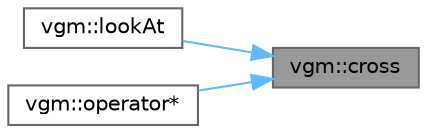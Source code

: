 digraph "vgm::cross"
{
 // LATEX_PDF_SIZE
  bgcolor="transparent";
  edge [fontname=Helvetica,fontsize=10,labelfontname=Helvetica,labelfontsize=10];
  node [fontname=Helvetica,fontsize=10,shape=box,height=0.2,width=0.4];
  rankdir="RL";
  Node1 [id="Node000001",label="vgm::cross",height=0.2,width=0.4,color="gray40", fillcolor="grey60", style="filled", fontcolor="black",tooltip=" "];
  Node1 -> Node2 [id="edge1_Node000001_Node000002",dir="back",color="steelblue1",style="solid",tooltip=" "];
  Node2 [id="Node000002",label="vgm::lookAt",height=0.2,width=0.4,color="grey40", fillcolor="white", style="filled",URL="$namespacevgm.html#a9c34e6bde05cf45ddaeace2e168d9c77",tooltip=" "];
  Node1 -> Node3 [id="edge2_Node000001_Node000003",dir="back",color="steelblue1",style="solid",tooltip=" "];
  Node3 [id="Node000003",label="vgm::operator*",height=0.2,width=0.4,color="grey40", fillcolor="white", style="filled",URL="$namespacevgm.html#acc8b11750960648a5fa8de03a1091e47",tooltip=" "];
}
